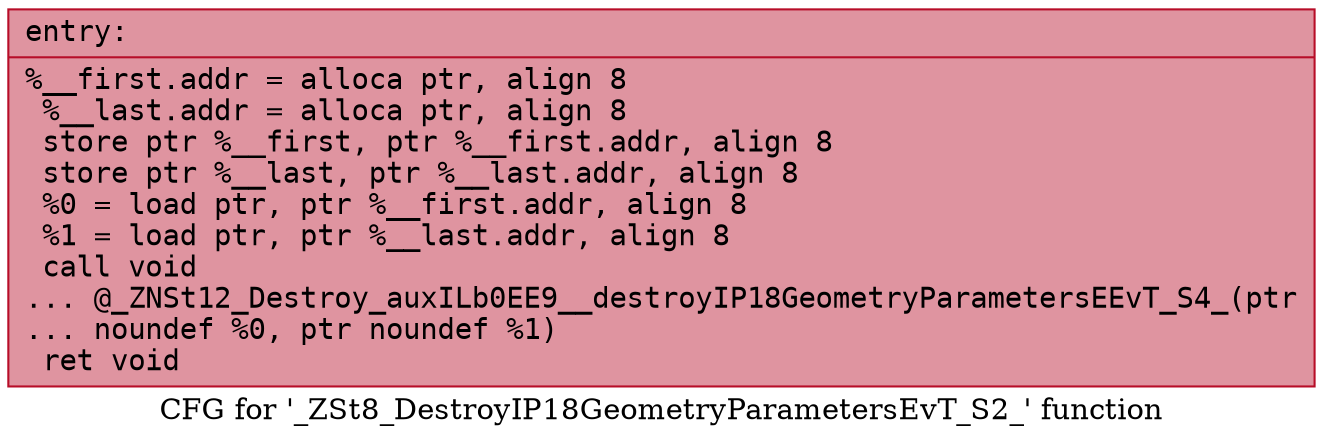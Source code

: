 digraph "CFG for '_ZSt8_DestroyIP18GeometryParametersEvT_S2_' function" {
	label="CFG for '_ZSt8_DestroyIP18GeometryParametersEvT_S2_' function";

	Node0x562c4e4dc540 [shape=record,color="#b70d28ff", style=filled, fillcolor="#b70d2870" fontname="Courier",label="{entry:\l|  %__first.addr = alloca ptr, align 8\l  %__last.addr = alloca ptr, align 8\l  store ptr %__first, ptr %__first.addr, align 8\l  store ptr %__last, ptr %__last.addr, align 8\l  %0 = load ptr, ptr %__first.addr, align 8\l  %1 = load ptr, ptr %__last.addr, align 8\l  call void\l... @_ZNSt12_Destroy_auxILb0EE9__destroyIP18GeometryParametersEEvT_S4_(ptr\l... noundef %0, ptr noundef %1)\l  ret void\l}"];
}
